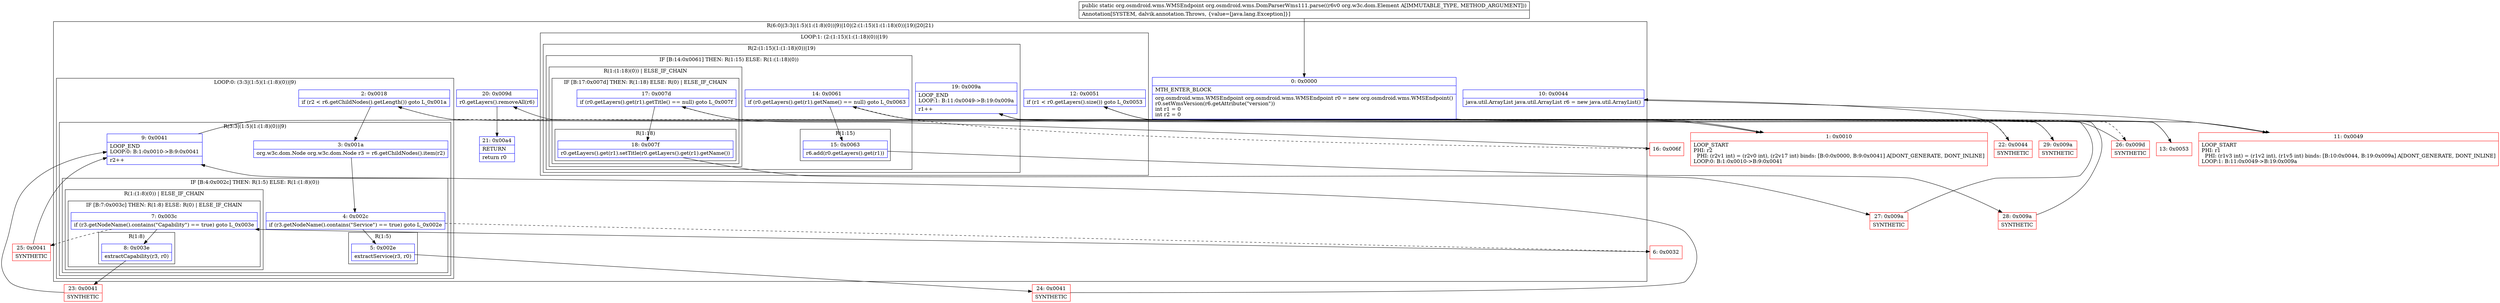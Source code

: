 digraph "CFG fororg.osmdroid.wms.DomParserWms111.parse(Lorg\/w3c\/dom\/Element;)Lorg\/osmdroid\/wms\/WMSEndpoint;" {
subgraph cluster_Region_696460844 {
label = "R(6:0|(3:3|(1:5)(1:(1:8)(0))|9)|10|(2:(1:15)(1:(1:18)(0))|19)|20|21)";
node [shape=record,color=blue];
Node_0 [shape=record,label="{0\:\ 0x0000|MTH_ENTER_BLOCK\l|org.osmdroid.wms.WMSEndpoint org.osmdroid.wms.WMSEndpoint r0 = new org.osmdroid.wms.WMSEndpoint()\lr0.setWmsVersion(r6.getAttribute(\"version\"))\lint r1 = 0\lint r2 = 0\l}"];
subgraph cluster_LoopRegion_1464716724 {
label = "LOOP:0: (3:3|(1:5)(1:(1:8)(0))|9)";
node [shape=record,color=blue];
Node_2 [shape=record,label="{2\:\ 0x0018|if (r2 \< r6.getChildNodes().getLength()) goto L_0x001a\l}"];
subgraph cluster_Region_1915019409 {
label = "R(3:3|(1:5)(1:(1:8)(0))|9)";
node [shape=record,color=blue];
Node_3 [shape=record,label="{3\:\ 0x001a|org.w3c.dom.Node org.w3c.dom.Node r3 = r6.getChildNodes().item(r2)\l}"];
subgraph cluster_IfRegion_1380311657 {
label = "IF [B:4:0x002c] THEN: R(1:5) ELSE: R(1:(1:8)(0))";
node [shape=record,color=blue];
Node_4 [shape=record,label="{4\:\ 0x002c|if (r3.getNodeName().contains(\"Service\") == true) goto L_0x002e\l}"];
subgraph cluster_Region_1912957671 {
label = "R(1:5)";
node [shape=record,color=blue];
Node_5 [shape=record,label="{5\:\ 0x002e|extractService(r3, r0)\l}"];
}
subgraph cluster_Region_2029973190 {
label = "R(1:(1:8)(0)) | ELSE_IF_CHAIN\l";
node [shape=record,color=blue];
subgraph cluster_IfRegion_920335 {
label = "IF [B:7:0x003c] THEN: R(1:8) ELSE: R(0) | ELSE_IF_CHAIN\l";
node [shape=record,color=blue];
Node_7 [shape=record,label="{7\:\ 0x003c|if (r3.getNodeName().contains(\"Capability\") == true) goto L_0x003e\l}"];
subgraph cluster_Region_545998013 {
label = "R(1:8)";
node [shape=record,color=blue];
Node_8 [shape=record,label="{8\:\ 0x003e|extractCapability(r3, r0)\l}"];
}
subgraph cluster_Region_1607225977 {
label = "R(0)";
node [shape=record,color=blue];
}
}
}
}
Node_9 [shape=record,label="{9\:\ 0x0041|LOOP_END\lLOOP:0: B:1:0x0010\-\>B:9:0x0041\l|r2++\l}"];
}
}
Node_10 [shape=record,label="{10\:\ 0x0044|java.util.ArrayList java.util.ArrayList r6 = new java.util.ArrayList()\l}"];
subgraph cluster_LoopRegion_478719321 {
label = "LOOP:1: (2:(1:15)(1:(1:18)(0))|19)";
node [shape=record,color=blue];
Node_12 [shape=record,label="{12\:\ 0x0051|if (r1 \< r0.getLayers().size()) goto L_0x0053\l}"];
subgraph cluster_Region_684677844 {
label = "R(2:(1:15)(1:(1:18)(0))|19)";
node [shape=record,color=blue];
subgraph cluster_IfRegion_738876066 {
label = "IF [B:14:0x0061] THEN: R(1:15) ELSE: R(1:(1:18)(0))";
node [shape=record,color=blue];
Node_14 [shape=record,label="{14\:\ 0x0061|if (r0.getLayers().get(r1).getName() == null) goto L_0x0063\l}"];
subgraph cluster_Region_1971412886 {
label = "R(1:15)";
node [shape=record,color=blue];
Node_15 [shape=record,label="{15\:\ 0x0063|r6.add(r0.getLayers().get(r1))\l}"];
}
subgraph cluster_Region_1084430181 {
label = "R(1:(1:18)(0)) | ELSE_IF_CHAIN\l";
node [shape=record,color=blue];
subgraph cluster_IfRegion_265634615 {
label = "IF [B:17:0x007d] THEN: R(1:18) ELSE: R(0) | ELSE_IF_CHAIN\l";
node [shape=record,color=blue];
Node_17 [shape=record,label="{17\:\ 0x007d|if (r0.getLayers().get(r1).getTitle() == null) goto L_0x007f\l}"];
subgraph cluster_Region_1450100209 {
label = "R(1:18)";
node [shape=record,color=blue];
Node_18 [shape=record,label="{18\:\ 0x007f|r0.getLayers().get(r1).setTitle(r0.getLayers().get(r1).getName())\l}"];
}
subgraph cluster_Region_1927873367 {
label = "R(0)";
node [shape=record,color=blue];
}
}
}
}
Node_19 [shape=record,label="{19\:\ 0x009a|LOOP_END\lLOOP:1: B:11:0x0049\-\>B:19:0x009a\l|r1++\l}"];
}
}
Node_20 [shape=record,label="{20\:\ 0x009d|r0.getLayers().removeAll(r6)\l}"];
Node_21 [shape=record,label="{21\:\ 0x00a4|RETURN\l|return r0\l}"];
}
Node_1 [shape=record,color=red,label="{1\:\ 0x0010|LOOP_START\lPHI: r2 \l  PHI: (r2v1 int) = (r2v0 int), (r2v17 int) binds: [B:0:0x0000, B:9:0x0041] A[DONT_GENERATE, DONT_INLINE]\lLOOP:0: B:1:0x0010\-\>B:9:0x0041\l}"];
Node_6 [shape=record,color=red,label="{6\:\ 0x0032}"];
Node_11 [shape=record,color=red,label="{11\:\ 0x0049|LOOP_START\lPHI: r1 \l  PHI: (r1v3 int) = (r1v2 int), (r1v5 int) binds: [B:10:0x0044, B:19:0x009a] A[DONT_GENERATE, DONT_INLINE]\lLOOP:1: B:11:0x0049\-\>B:19:0x009a\l}"];
Node_13 [shape=record,color=red,label="{13\:\ 0x0053}"];
Node_16 [shape=record,color=red,label="{16\:\ 0x006f}"];
Node_22 [shape=record,color=red,label="{22\:\ 0x0044|SYNTHETIC\l}"];
Node_23 [shape=record,color=red,label="{23\:\ 0x0041|SYNTHETIC\l}"];
Node_24 [shape=record,color=red,label="{24\:\ 0x0041|SYNTHETIC\l}"];
Node_25 [shape=record,color=red,label="{25\:\ 0x0041|SYNTHETIC\l}"];
Node_26 [shape=record,color=red,label="{26\:\ 0x009d|SYNTHETIC\l}"];
Node_27 [shape=record,color=red,label="{27\:\ 0x009a|SYNTHETIC\l}"];
Node_28 [shape=record,color=red,label="{28\:\ 0x009a|SYNTHETIC\l}"];
Node_29 [shape=record,color=red,label="{29\:\ 0x009a|SYNTHETIC\l}"];
MethodNode[shape=record,label="{public static org.osmdroid.wms.WMSEndpoint org.osmdroid.wms.DomParserWms111.parse((r6v0 org.w3c.dom.Element A[IMMUTABLE_TYPE, METHOD_ARGUMENT]))  | Annotation[SYSTEM, dalvik.annotation.Throws, \{value=[java.lang.Exception]\}]\l}"];
MethodNode -> Node_0;
Node_0 -> Node_1;
Node_2 -> Node_3;
Node_2 -> Node_22[style=dashed];
Node_3 -> Node_4;
Node_4 -> Node_5;
Node_4 -> Node_6[style=dashed];
Node_5 -> Node_24;
Node_7 -> Node_8;
Node_7 -> Node_25[style=dashed];
Node_8 -> Node_23;
Node_9 -> Node_1;
Node_10 -> Node_11;
Node_12 -> Node_13;
Node_12 -> Node_26[style=dashed];
Node_14 -> Node_15;
Node_14 -> Node_16[style=dashed];
Node_15 -> Node_28;
Node_17 -> Node_18;
Node_17 -> Node_29[style=dashed];
Node_18 -> Node_27;
Node_19 -> Node_11;
Node_20 -> Node_21;
Node_1 -> Node_2;
Node_6 -> Node_7;
Node_11 -> Node_12;
Node_13 -> Node_14;
Node_16 -> Node_17;
Node_22 -> Node_10;
Node_23 -> Node_9;
Node_24 -> Node_9;
Node_25 -> Node_9;
Node_26 -> Node_20;
Node_27 -> Node_19;
Node_28 -> Node_19;
Node_29 -> Node_19;
}

